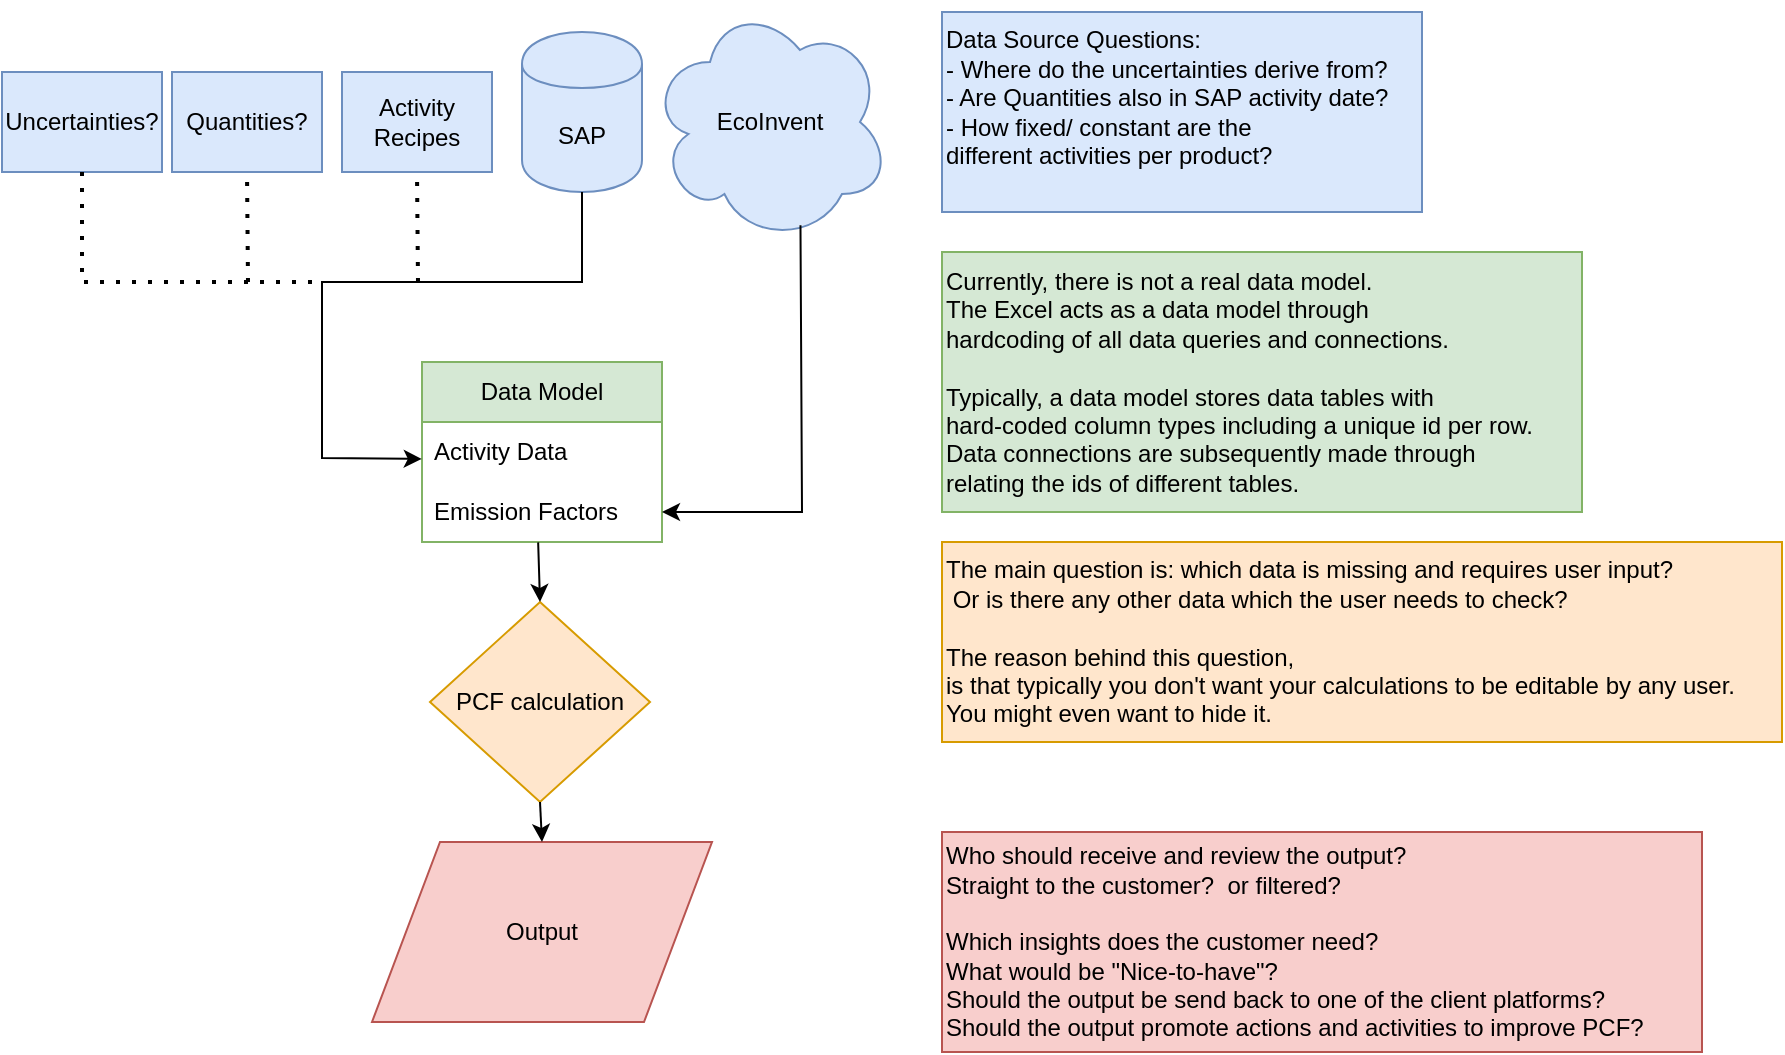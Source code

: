 <mxfile version="24.7.17">
  <diagram name="Page-1" id="1lV17wyQeOZojrkLEhlb">
    <mxGraphModel dx="888" dy="468" grid="1" gridSize="10" guides="1" tooltips="1" connect="1" arrows="1" fold="1" page="1" pageScale="1" pageWidth="827" pageHeight="1169" math="0" shadow="0">
      <root>
        <mxCell id="0" />
        <mxCell id="1" parent="0" />
        <mxCell id="ISckfuOA_f6tGfebP-Hw-1" value="SAP" style="shape=cylinder;whiteSpace=wrap;html=1;boundedLbl=1;backgroundOutline=1;fillColor=#dae8fc;strokeColor=#6c8ebf;" vertex="1" parent="1">
          <mxGeometry x="350" y="75" width="60" height="80" as="geometry" />
        </mxCell>
        <mxCell id="ISckfuOA_f6tGfebP-Hw-2" value="EcoInvent" style="shape=cloud;whiteSpace=wrap;html=1;fillColor=#dae8fc;strokeColor=#6c8ebf;" vertex="1" parent="1">
          <mxGeometry x="414" y="60" width="120" height="120" as="geometry" />
        </mxCell>
        <mxCell id="ISckfuOA_f6tGfebP-Hw-8" value="Data Model" style="swimlane;fontStyle=0;childLayout=stackLayout;horizontal=1;startSize=30;horizontalStack=0;resizeParent=1;resizeParentMax=0;resizeLast=0;collapsible=1;marginBottom=0;whiteSpace=wrap;html=1;fillColor=#d5e8d4;strokeColor=#82b366;" vertex="1" parent="1">
          <mxGeometry x="300" y="240" width="120" height="90" as="geometry" />
        </mxCell>
        <mxCell id="ISckfuOA_f6tGfebP-Hw-9" value="Activity Data" style="text;strokeColor=none;fillColor=none;align=left;verticalAlign=middle;spacingLeft=4;spacingRight=4;overflow=hidden;points=[[0,0.5],[1,0.5]];portConstraint=eastwest;rotatable=0;whiteSpace=wrap;html=1;" vertex="1" parent="ISckfuOA_f6tGfebP-Hw-8">
          <mxGeometry y="30" width="120" height="30" as="geometry" />
        </mxCell>
        <mxCell id="ISckfuOA_f6tGfebP-Hw-10" value="&lt;div&gt;Emission Factors&lt;/div&gt;" style="text;strokeColor=none;fillColor=none;align=left;verticalAlign=middle;spacingLeft=4;spacingRight=4;overflow=hidden;points=[[0,0.5],[1,0.5]];portConstraint=eastwest;rotatable=0;whiteSpace=wrap;html=1;" vertex="1" parent="ISckfuOA_f6tGfebP-Hw-8">
          <mxGeometry y="60" width="120" height="30" as="geometry" />
        </mxCell>
        <mxCell id="ISckfuOA_f6tGfebP-Hw-15" value="" style="endArrow=classic;html=1;rounded=0;entryX=-0.001;entryY=0.616;entryDx=0;entryDy=0;exitX=0.5;exitY=1;exitDx=0;exitDy=0;entryPerimeter=0;" edge="1" parent="1" source="ISckfuOA_f6tGfebP-Hw-1" target="ISckfuOA_f6tGfebP-Hw-9">
          <mxGeometry width="50" height="50" relative="1" as="geometry">
            <mxPoint x="170" y="160" as="sourcePoint" />
            <mxPoint x="190" y="350" as="targetPoint" />
            <Array as="points">
              <mxPoint x="380" y="200" />
              <mxPoint x="250" y="200" />
              <mxPoint x="250" y="288" />
            </Array>
          </mxGeometry>
        </mxCell>
        <mxCell id="ISckfuOA_f6tGfebP-Hw-16" value="" style="endArrow=classic;html=1;rounded=0;exitX=0.627;exitY=0.93;exitDx=0;exitDy=0;exitPerimeter=0;entryX=1;entryY=0.5;entryDx=0;entryDy=0;" edge="1" parent="1" source="ISckfuOA_f6tGfebP-Hw-2" target="ISckfuOA_f6tGfebP-Hw-10">
          <mxGeometry width="50" height="50" relative="1" as="geometry">
            <mxPoint x="390" y="390" as="sourcePoint" />
            <mxPoint x="430" y="440" as="targetPoint" />
            <Array as="points">
              <mxPoint x="490" y="315" />
            </Array>
          </mxGeometry>
        </mxCell>
        <mxCell id="ISckfuOA_f6tGfebP-Hw-17" value="Uncertainties?" style="html=1;dashed=0;whiteSpace=wrap;fillColor=#dae8fc;strokeColor=#6c8ebf;" vertex="1" parent="1">
          <mxGeometry x="90" y="95" width="80" height="50" as="geometry" />
        </mxCell>
        <mxCell id="ISckfuOA_f6tGfebP-Hw-18" value="" style="endArrow=none;dashed=1;html=1;dashPattern=1 3;strokeWidth=2;rounded=0;exitX=0.5;exitY=1;exitDx=0;exitDy=0;" edge="1" parent="1" source="ISckfuOA_f6tGfebP-Hw-17">
          <mxGeometry width="50" height="50" relative="1" as="geometry">
            <mxPoint x="390" y="390" as="sourcePoint" />
            <mxPoint x="250" y="200" as="targetPoint" />
            <Array as="points">
              <mxPoint x="130" y="200" />
            </Array>
          </mxGeometry>
        </mxCell>
        <mxCell id="ISckfuOA_f6tGfebP-Hw-19" value="Quantities?" style="html=1;dashed=0;whiteSpace=wrap;fillColor=#dae8fc;strokeColor=#6c8ebf;" vertex="1" parent="1">
          <mxGeometry x="175" y="95" width="75" height="50" as="geometry" />
        </mxCell>
        <mxCell id="ISckfuOA_f6tGfebP-Hw-20" value="" style="endArrow=none;dashed=1;html=1;dashPattern=1 3;strokeWidth=2;rounded=0;entryX=0.5;entryY=1;entryDx=0;entryDy=0;" edge="1" parent="1" target="ISckfuOA_f6tGfebP-Hw-19">
          <mxGeometry width="50" height="50" relative="1" as="geometry">
            <mxPoint x="213" y="200" as="sourcePoint" />
            <mxPoint x="360" y="230" as="targetPoint" />
          </mxGeometry>
        </mxCell>
        <mxCell id="ISckfuOA_f6tGfebP-Hw-21" value="PCF calculation" style="shape=rhombus;html=1;dashed=0;whiteSpace=wrap;perimeter=rhombusPerimeter;fillColor=#ffe6cc;strokeColor=#d79b00;" vertex="1" parent="1">
          <mxGeometry x="304" y="360" width="110" height="100" as="geometry" />
        </mxCell>
        <mxCell id="ISckfuOA_f6tGfebP-Hw-22" value="Output" style="shape=parallelogram;perimeter=parallelogramPerimeter;whiteSpace=wrap;html=1;dashed=0;fillColor=#f8cecc;strokeColor=#b85450;" vertex="1" parent="1">
          <mxGeometry x="275" y="480" width="170" height="90" as="geometry" />
        </mxCell>
        <mxCell id="ISckfuOA_f6tGfebP-Hw-24" value="" style="endArrow=classic;html=1;rounded=0;exitX=0.484;exitY=1.006;exitDx=0;exitDy=0;exitPerimeter=0;entryX=0.5;entryY=0;entryDx=0;entryDy=0;" edge="1" parent="1" source="ISckfuOA_f6tGfebP-Hw-10" target="ISckfuOA_f6tGfebP-Hw-21">
          <mxGeometry width="50" height="50" relative="1" as="geometry">
            <mxPoint x="250" y="300" as="sourcePoint" />
            <mxPoint x="300" y="250" as="targetPoint" />
          </mxGeometry>
        </mxCell>
        <mxCell id="ISckfuOA_f6tGfebP-Hw-25" value="" style="endArrow=classic;html=1;rounded=0;exitX=0.5;exitY=1;exitDx=0;exitDy=0;entryX=0.5;entryY=0;entryDx=0;entryDy=0;" edge="1" parent="1" source="ISckfuOA_f6tGfebP-Hw-21" target="ISckfuOA_f6tGfebP-Hw-22">
          <mxGeometry width="50" height="50" relative="1" as="geometry">
            <mxPoint x="359" y="640" as="sourcePoint" />
            <mxPoint x="360" y="657" as="targetPoint" />
          </mxGeometry>
        </mxCell>
        <mxCell id="ISckfuOA_f6tGfebP-Hw-26" value="Data Source Questions:&lt;div&gt;- Where do the uncertainties derive from?&lt;/div&gt;&lt;div&gt;- Are Quantities also in SAP activity date?&lt;/div&gt;&lt;div&gt;- How fixed/ constant are the&amp;nbsp;&lt;/div&gt;&lt;div&gt;&lt;span style=&quot;background-color: initial;&quot;&gt;different activities per product?&lt;/span&gt;&lt;/div&gt;&lt;div&gt;&lt;span style=&quot;background-color: initial;&quot;&gt;&lt;br&gt;&lt;/span&gt;&lt;/div&gt;" style="text;html=1;align=left;verticalAlign=middle;resizable=0;points=[];autosize=1;strokeColor=#6c8ebf;fillColor=#dae8fc;" vertex="1" parent="1">
          <mxGeometry x="560" y="65" width="240" height="100" as="geometry" />
        </mxCell>
        <mxCell id="ISckfuOA_f6tGfebP-Hw-27" value="Activity&lt;div&gt;Recipes&lt;/div&gt;" style="html=1;dashed=0;whiteSpace=wrap;fillColor=#dae8fc;strokeColor=#6c8ebf;" vertex="1" parent="1">
          <mxGeometry x="260" y="95" width="75" height="50" as="geometry" />
        </mxCell>
        <mxCell id="ISckfuOA_f6tGfebP-Hw-28" value="" style="endArrow=none;dashed=1;html=1;dashPattern=1 3;strokeWidth=2;rounded=0;entryX=0.5;entryY=1;entryDx=0;entryDy=0;" edge="1" parent="1" target="ISckfuOA_f6tGfebP-Hw-27">
          <mxGeometry width="50" height="50" relative="1" as="geometry">
            <mxPoint x="298" y="200" as="sourcePoint" />
            <mxPoint x="223" y="155" as="targetPoint" />
          </mxGeometry>
        </mxCell>
        <mxCell id="ISckfuOA_f6tGfebP-Hw-29" value="Currently, there is not a real data model.&amp;nbsp;&lt;div&gt;The Excel acts as a data model through&amp;nbsp;&lt;/div&gt;&lt;div&gt;hardcoding of all data queries and connections.&amp;nbsp;&lt;/div&gt;&lt;div&gt;&lt;br&gt;&lt;/div&gt;&lt;div&gt;Typically, a data model stores data tables with&amp;nbsp;&lt;/div&gt;&lt;div&gt;hard-coded column types including a unique id per row.&lt;/div&gt;&lt;div&gt;Data connections are subsequently made through&amp;nbsp;&lt;/div&gt;&lt;div&gt;relating the ids of different tables.&lt;/div&gt;" style="text;html=1;align=left;verticalAlign=middle;resizable=0;points=[];autosize=1;strokeColor=#82b366;fillColor=#d5e8d4;" vertex="1" parent="1">
          <mxGeometry x="560" y="185" width="320" height="130" as="geometry" />
        </mxCell>
        <mxCell id="ISckfuOA_f6tGfebP-Hw-30" value="The main question is: which data is missing and requires user input?&lt;div&gt;&amp;nbsp;Or is there any other data which the user needs to check?&lt;/div&gt;&lt;div&gt;&lt;br&gt;&lt;/div&gt;&lt;div&gt;The reason behind this question,&amp;nbsp;&lt;/div&gt;&lt;div&gt;is that typically you don&#39;t want your calculations to be editable by any user.&lt;/div&gt;&lt;div&gt;You might even want to hide it.&amp;nbsp;&lt;/div&gt;" style="text;html=1;align=left;verticalAlign=middle;resizable=0;points=[];autosize=1;strokeColor=#d79b00;fillColor=#ffe6cc;" vertex="1" parent="1">
          <mxGeometry x="560" y="330" width="420" height="100" as="geometry" />
        </mxCell>
        <mxCell id="ISckfuOA_f6tGfebP-Hw-31" value="Who should receive and review the output?&lt;div&gt;Straight to the customer?&amp;nbsp; or filtered?&lt;/div&gt;&lt;div&gt;&lt;br&gt;&lt;/div&gt;&lt;div&gt;Which insights does the customer need?&lt;/div&gt;&lt;div&gt;What would be &quot;Nice-to-have&quot;?&lt;/div&gt;&lt;div&gt;Should the output be send back to one of the client platforms?&lt;/div&gt;&lt;div&gt;Should the output promote actions and activities to improve PCF?&amp;nbsp;&lt;/div&gt;" style="text;html=1;align=left;verticalAlign=middle;resizable=0;points=[];autosize=1;strokeColor=#b85450;fillColor=#f8cecc;" vertex="1" parent="1">
          <mxGeometry x="560" y="475" width="380" height="110" as="geometry" />
        </mxCell>
      </root>
    </mxGraphModel>
  </diagram>
</mxfile>
